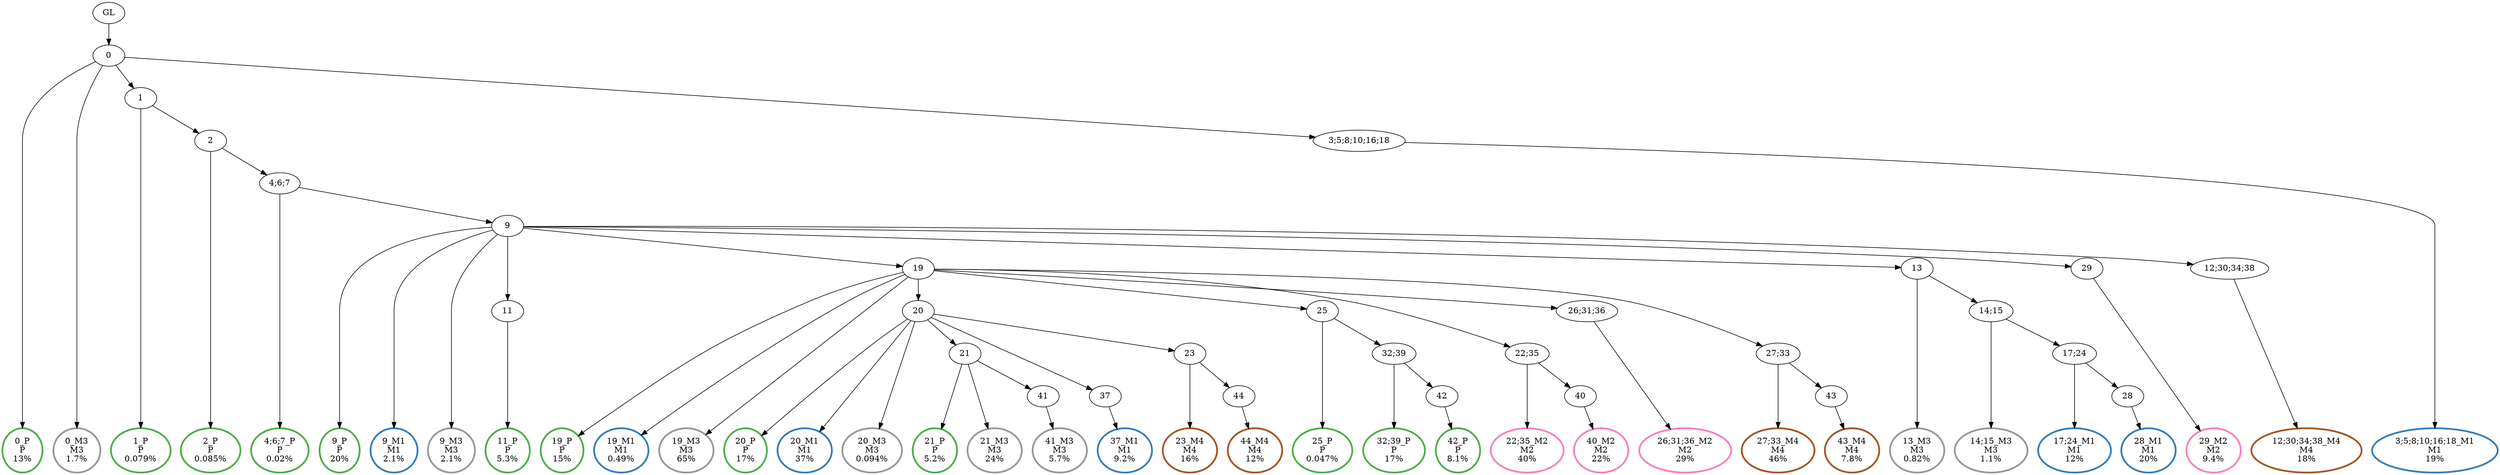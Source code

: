 digraph T {
	{
		rank=same
		62 [penwidth=3,colorscheme=set19,color=3,label="0_P\nP\n13%"]
		60 [penwidth=3,colorscheme=set19,color=3,label="1_P\nP\n0.079%"]
		58 [penwidth=3,colorscheme=set19,color=3,label="2_P\nP\n0.085%"]
		56 [penwidth=3,colorscheme=set19,color=3,label="4;6;7_P\nP\n0.02%"]
		54 [penwidth=3,colorscheme=set19,color=3,label="9_P\nP\n20%"]
		52 [penwidth=3,colorscheme=set19,color=3,label="11_P\nP\n5.3%"]
		50 [penwidth=3,colorscheme=set19,color=3,label="19_P\nP\n15%"]
		48 [penwidth=3,colorscheme=set19,color=3,label="20_P\nP\n17%"]
		46 [penwidth=3,colorscheme=set19,color=3,label="21_P\nP\n5.2%"]
		44 [penwidth=3,colorscheme=set19,color=3,label="25_P\nP\n0.047%"]
		42 [penwidth=3,colorscheme=set19,color=3,label="32;39_P\nP\n17%"]
		40 [penwidth=3,colorscheme=set19,color=3,label="42_P\nP\n8.1%"]
		39 [penwidth=3,colorscheme=set19,color=2,label="9_M1\nM1\n2.1%"]
		35 [penwidth=3,colorscheme=set19,color=2,label="17;24_M1\nM1\n12%"]
		33 [penwidth=3,colorscheme=set19,color=2,label="28_M1\nM1\n20%"]
		32 [penwidth=3,colorscheme=set19,color=2,label="19_M1\nM1\n0.49%"]
		31 [penwidth=3,colorscheme=set19,color=2,label="20_M1\nM1\n37%"]
		29 [penwidth=3,colorscheme=set19,color=2,label="37_M1\nM1\n9.2%"]
		27 [penwidth=3,colorscheme=set19,color=2,label="3;5;8;10;16;18_M1\nM1\n19%"]
		25 [penwidth=3,colorscheme=set19,color=8,label="22;35_M2\nM2\n40%"]
		23 [penwidth=3,colorscheme=set19,color=8,label="40_M2\nM2\n22%"]
		21 [penwidth=3,colorscheme=set19,color=8,label="26;31;36_M2\nM2\n29%"]
		19 [penwidth=3,colorscheme=set19,color=8,label="29_M2\nM2\n9.4%"]
		18 [penwidth=3,colorscheme=set19,color=9,label="0_M3\nM3\n1.7%"]
		17 [penwidth=3,colorscheme=set19,color=9,label="9_M3\nM3\n2.1%"]
		16 [penwidth=3,colorscheme=set19,color=9,label="13_M3\nM3\n0.82%"]
		15 [penwidth=3,colorscheme=set19,color=9,label="14;15_M3\nM3\n1.1%"]
		14 [penwidth=3,colorscheme=set19,color=9,label="19_M3\nM3\n65%"]
		13 [penwidth=3,colorscheme=set19,color=9,label="20_M3\nM3\n0.094%"]
		12 [penwidth=3,colorscheme=set19,color=9,label="21_M3\nM3\n24%"]
		10 [penwidth=3,colorscheme=set19,color=9,label="41_M3\nM3\n5.7%"]
		8 [penwidth=3,colorscheme=set19,color=7,label="12;30;34;38_M4\nM4\n18%"]
		6 [penwidth=3,colorscheme=set19,color=7,label="23_M4\nM4\n16%"]
		4 [penwidth=3,colorscheme=set19,color=7,label="44_M4\nM4\n12%"]
		2 [penwidth=3,colorscheme=set19,color=7,label="27;33_M4\nM4\n46%"]
		0 [penwidth=3,colorscheme=set19,color=7,label="43_M4\nM4\n7.8%"]
	}
	64 [label="GL"]
	63 [label="0"]
	61 [label="1"]
	59 [label="2"]
	57 [label="4;6;7"]
	55 [label="9"]
	53 [label="11"]
	51 [label="19"]
	49 [label="20"]
	47 [label="21"]
	45 [label="25"]
	43 [label="32;39"]
	41 [label="42"]
	38 [label="13"]
	37 [label="14;15"]
	36 [label="17;24"]
	34 [label="28"]
	30 [label="37"]
	28 [label="3;5;8;10;16;18"]
	26 [label="22;35"]
	24 [label="40"]
	22 [label="26;31;36"]
	20 [label="29"]
	11 [label="41"]
	9 [label="12;30;34;38"]
	7 [label="23"]
	5 [label="44"]
	3 [label="27;33"]
	1 [label="43"]
	64 -> 63
	63 -> 62
	63 -> 61
	63 -> 28
	63 -> 18
	61 -> 60
	61 -> 59
	59 -> 58
	59 -> 57
	57 -> 56
	57 -> 55
	55 -> 54
	55 -> 53
	55 -> 51
	55 -> 39
	55 -> 38
	55 -> 20
	55 -> 17
	55 -> 9
	53 -> 52
	51 -> 50
	51 -> 49
	51 -> 45
	51 -> 32
	51 -> 26
	51 -> 22
	51 -> 14
	51 -> 3
	49 -> 48
	49 -> 47
	49 -> 31
	49 -> 30
	49 -> 13
	49 -> 7
	47 -> 46
	47 -> 12
	47 -> 11
	45 -> 44
	45 -> 43
	43 -> 42
	43 -> 41
	41 -> 40
	38 -> 37
	38 -> 16
	37 -> 36
	37 -> 15
	36 -> 35
	36 -> 34
	34 -> 33
	30 -> 29
	28 -> 27
	26 -> 25
	26 -> 24
	24 -> 23
	22 -> 21
	20 -> 19
	11 -> 10
	9 -> 8
	7 -> 6
	7 -> 5
	5 -> 4
	3 -> 2
	3 -> 1
	1 -> 0
}
